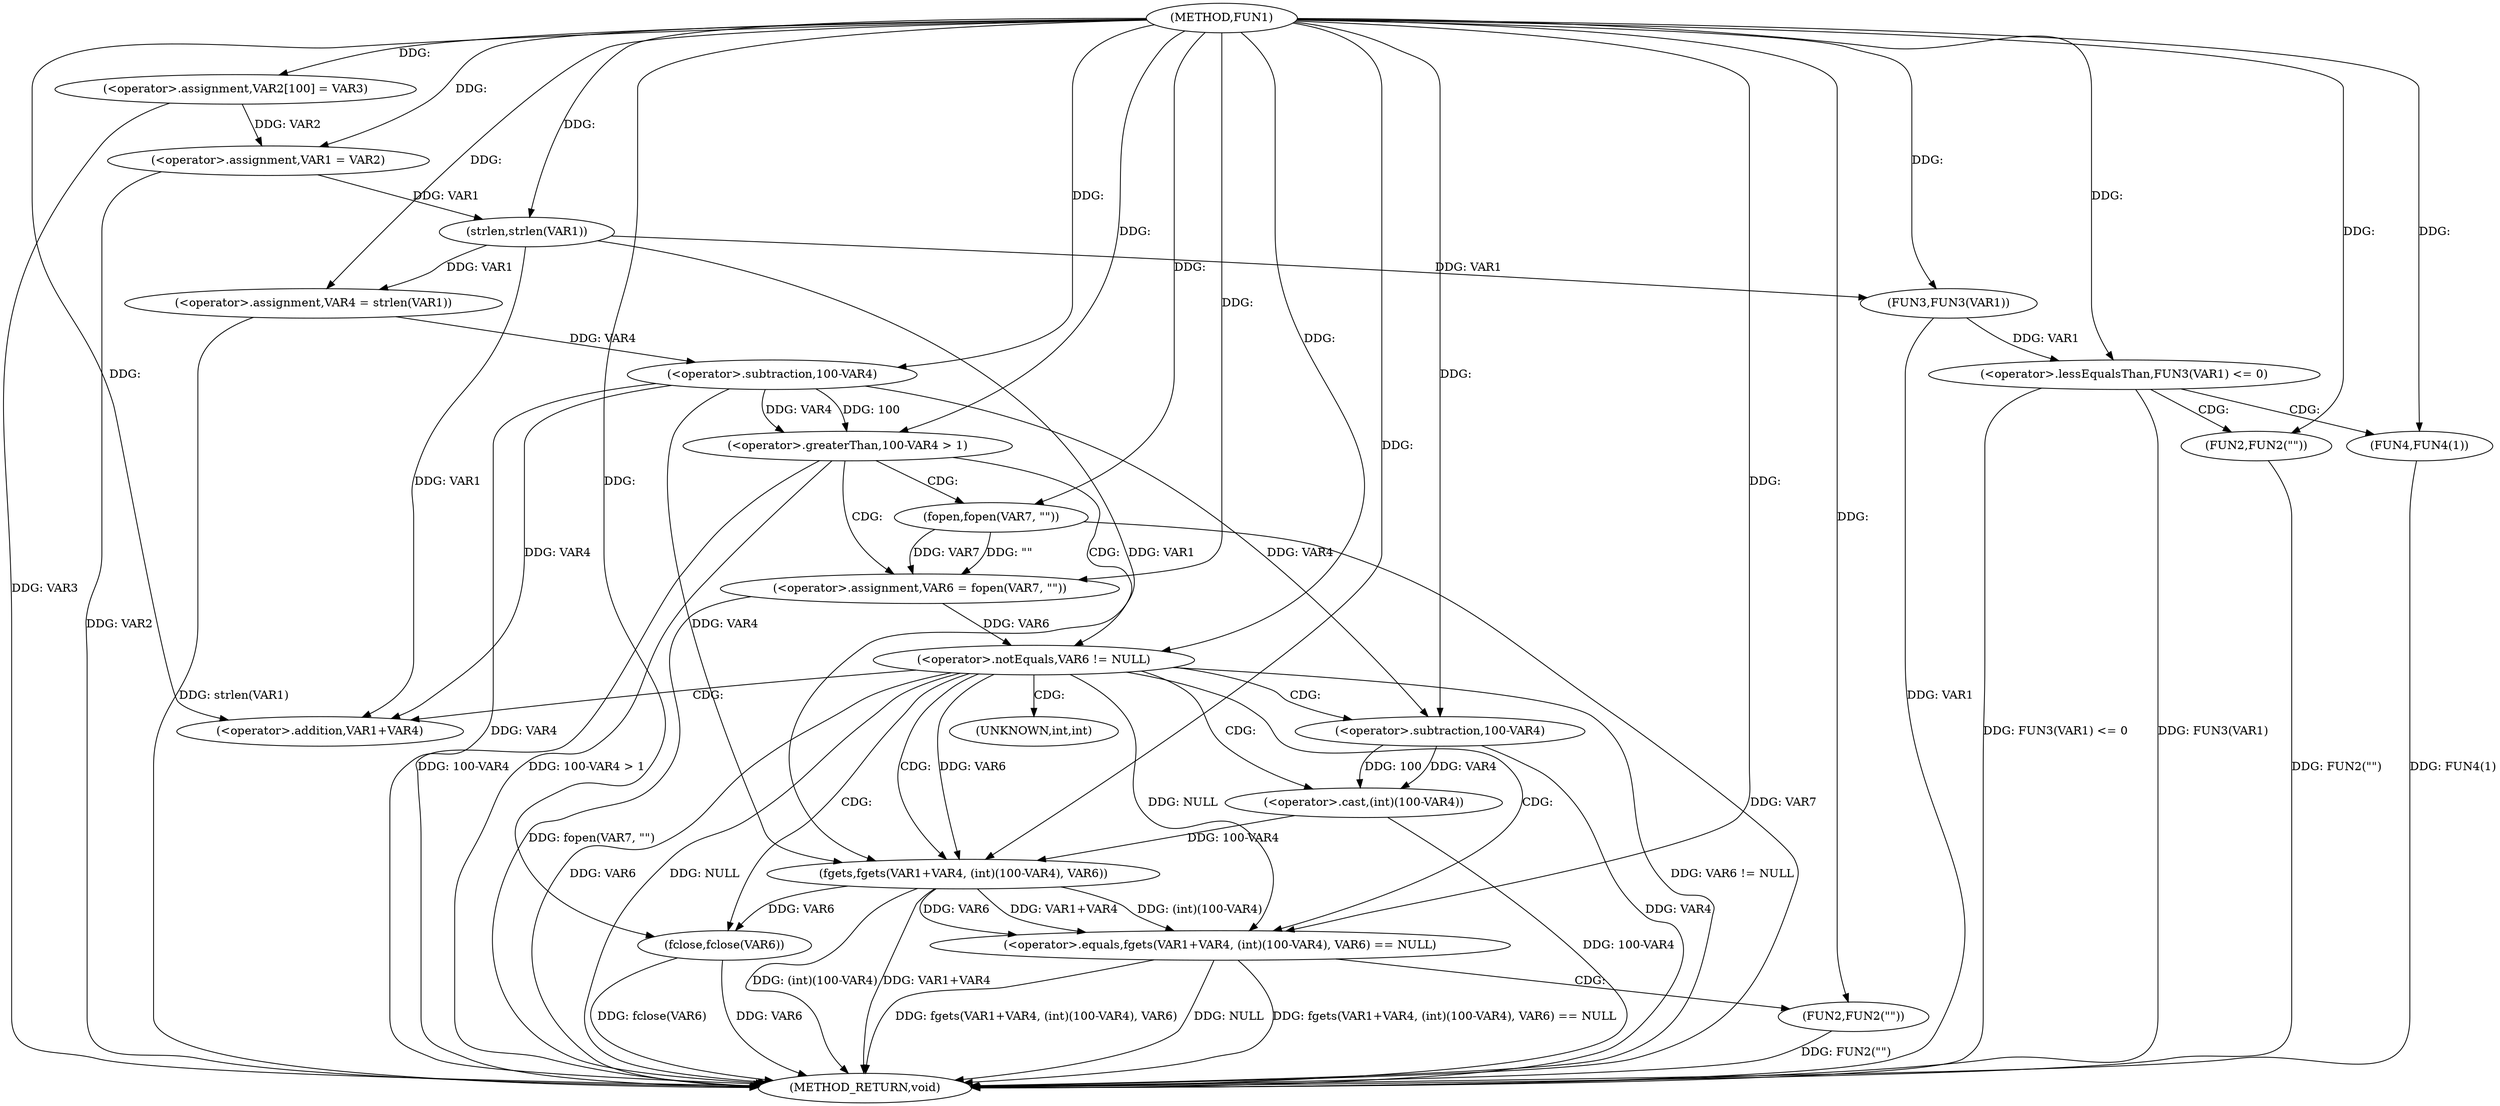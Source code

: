 digraph FUN1 {  
"1000100" [label = "(METHOD,FUN1)" ]
"1000162" [label = "(METHOD_RETURN,void)" ]
"1000104" [label = "(<operator>.assignment,VAR2[100] = VAR3)" ]
"1000107" [label = "(<operator>.assignment,VAR1 = VAR2)" ]
"1000112" [label = "(<operator>.assignment,VAR4 = strlen(VAR1))" ]
"1000114" [label = "(strlen,strlen(VAR1))" ]
"1000118" [label = "(<operator>.greaterThan,100-VAR4 > 1)" ]
"1000119" [label = "(<operator>.subtraction,100-VAR4)" ]
"1000124" [label = "(<operator>.assignment,VAR6 = fopen(VAR7, \"\"))" ]
"1000126" [label = "(fopen,fopen(VAR7, \"\"))" ]
"1000130" [label = "(<operator>.notEquals,VAR6 != NULL)" ]
"1000135" [label = "(<operator>.equals,fgets(VAR1+VAR4, (int)(100-VAR4), VAR6) == NULL)" ]
"1000136" [label = "(fgets,fgets(VAR1+VAR4, (int)(100-VAR4), VAR6))" ]
"1000137" [label = "(<operator>.addition,VAR1+VAR4)" ]
"1000140" [label = "(<operator>.cast,(int)(100-VAR4))" ]
"1000142" [label = "(<operator>.subtraction,100-VAR4)" ]
"1000148" [label = "(FUN2,FUN2(\"\"))" ]
"1000150" [label = "(fclose,fclose(VAR6))" ]
"1000153" [label = "(<operator>.lessEqualsThan,FUN3(VAR1) <= 0)" ]
"1000154" [label = "(FUN3,FUN3(VAR1))" ]
"1000158" [label = "(FUN2,FUN2(\"\"))" ]
"1000160" [label = "(FUN4,FUN4(1))" ]
"1000141" [label = "(UNKNOWN,int,int)" ]
  "1000140" -> "1000162"  [ label = "DDG: 100-VAR4"] 
  "1000130" -> "1000162"  [ label = "DDG: NULL"] 
  "1000136" -> "1000162"  [ label = "DDG: (int)(100-VAR4)"] 
  "1000119" -> "1000162"  [ label = "DDG: VAR4"] 
  "1000148" -> "1000162"  [ label = "DDG: FUN2(\"\")"] 
  "1000118" -> "1000162"  [ label = "DDG: 100-VAR4 > 1"] 
  "1000153" -> "1000162"  [ label = "DDG: FUN3(VAR1)"] 
  "1000135" -> "1000162"  [ label = "DDG: fgets(VAR1+VAR4, (int)(100-VAR4), VAR6) == NULL"] 
  "1000135" -> "1000162"  [ label = "DDG: fgets(VAR1+VAR4, (int)(100-VAR4), VAR6)"] 
  "1000150" -> "1000162"  [ label = "DDG: fclose(VAR6)"] 
  "1000118" -> "1000162"  [ label = "DDG: 100-VAR4"] 
  "1000135" -> "1000162"  [ label = "DDG: NULL"] 
  "1000130" -> "1000162"  [ label = "DDG: VAR6 != NULL"] 
  "1000124" -> "1000162"  [ label = "DDG: fopen(VAR7, \"\")"] 
  "1000150" -> "1000162"  [ label = "DDG: VAR6"] 
  "1000112" -> "1000162"  [ label = "DDG: strlen(VAR1)"] 
  "1000160" -> "1000162"  [ label = "DDG: FUN4(1)"] 
  "1000154" -> "1000162"  [ label = "DDG: VAR1"] 
  "1000158" -> "1000162"  [ label = "DDG: FUN2(\"\")"] 
  "1000142" -> "1000162"  [ label = "DDG: VAR4"] 
  "1000126" -> "1000162"  [ label = "DDG: VAR7"] 
  "1000153" -> "1000162"  [ label = "DDG: FUN3(VAR1) <= 0"] 
  "1000136" -> "1000162"  [ label = "DDG: VAR1+VAR4"] 
  "1000104" -> "1000162"  [ label = "DDG: VAR3"] 
  "1000107" -> "1000162"  [ label = "DDG: VAR2"] 
  "1000130" -> "1000162"  [ label = "DDG: VAR6"] 
  "1000100" -> "1000104"  [ label = "DDG: "] 
  "1000104" -> "1000107"  [ label = "DDG: VAR2"] 
  "1000100" -> "1000107"  [ label = "DDG: "] 
  "1000114" -> "1000112"  [ label = "DDG: VAR1"] 
  "1000100" -> "1000112"  [ label = "DDG: "] 
  "1000107" -> "1000114"  [ label = "DDG: VAR1"] 
  "1000100" -> "1000114"  [ label = "DDG: "] 
  "1000119" -> "1000118"  [ label = "DDG: 100"] 
  "1000119" -> "1000118"  [ label = "DDG: VAR4"] 
  "1000100" -> "1000119"  [ label = "DDG: "] 
  "1000112" -> "1000119"  [ label = "DDG: VAR4"] 
  "1000100" -> "1000118"  [ label = "DDG: "] 
  "1000126" -> "1000124"  [ label = "DDG: VAR7"] 
  "1000126" -> "1000124"  [ label = "DDG: \"\""] 
  "1000100" -> "1000124"  [ label = "DDG: "] 
  "1000100" -> "1000126"  [ label = "DDG: "] 
  "1000124" -> "1000130"  [ label = "DDG: VAR6"] 
  "1000100" -> "1000130"  [ label = "DDG: "] 
  "1000136" -> "1000135"  [ label = "DDG: VAR1+VAR4"] 
  "1000136" -> "1000135"  [ label = "DDG: (int)(100-VAR4)"] 
  "1000136" -> "1000135"  [ label = "DDG: VAR6"] 
  "1000114" -> "1000136"  [ label = "DDG: VAR1"] 
  "1000100" -> "1000136"  [ label = "DDG: "] 
  "1000119" -> "1000136"  [ label = "DDG: VAR4"] 
  "1000114" -> "1000137"  [ label = "DDG: VAR1"] 
  "1000100" -> "1000137"  [ label = "DDG: "] 
  "1000119" -> "1000137"  [ label = "DDG: VAR4"] 
  "1000140" -> "1000136"  [ label = "DDG: 100-VAR4"] 
  "1000142" -> "1000140"  [ label = "DDG: 100"] 
  "1000142" -> "1000140"  [ label = "DDG: VAR4"] 
  "1000100" -> "1000142"  [ label = "DDG: "] 
  "1000119" -> "1000142"  [ label = "DDG: VAR4"] 
  "1000130" -> "1000136"  [ label = "DDG: VAR6"] 
  "1000130" -> "1000135"  [ label = "DDG: NULL"] 
  "1000100" -> "1000135"  [ label = "DDG: "] 
  "1000100" -> "1000148"  [ label = "DDG: "] 
  "1000136" -> "1000150"  [ label = "DDG: VAR6"] 
  "1000100" -> "1000150"  [ label = "DDG: "] 
  "1000154" -> "1000153"  [ label = "DDG: VAR1"] 
  "1000114" -> "1000154"  [ label = "DDG: VAR1"] 
  "1000100" -> "1000154"  [ label = "DDG: "] 
  "1000100" -> "1000153"  [ label = "DDG: "] 
  "1000100" -> "1000158"  [ label = "DDG: "] 
  "1000100" -> "1000160"  [ label = "DDG: "] 
  "1000118" -> "1000126"  [ label = "CDG: "] 
  "1000118" -> "1000124"  [ label = "CDG: "] 
  "1000118" -> "1000130"  [ label = "CDG: "] 
  "1000130" -> "1000142"  [ label = "CDG: "] 
  "1000130" -> "1000137"  [ label = "CDG: "] 
  "1000130" -> "1000141"  [ label = "CDG: "] 
  "1000130" -> "1000150"  [ label = "CDG: "] 
  "1000130" -> "1000135"  [ label = "CDG: "] 
  "1000130" -> "1000136"  [ label = "CDG: "] 
  "1000130" -> "1000140"  [ label = "CDG: "] 
  "1000135" -> "1000148"  [ label = "CDG: "] 
  "1000153" -> "1000158"  [ label = "CDG: "] 
  "1000153" -> "1000160"  [ label = "CDG: "] 
}
